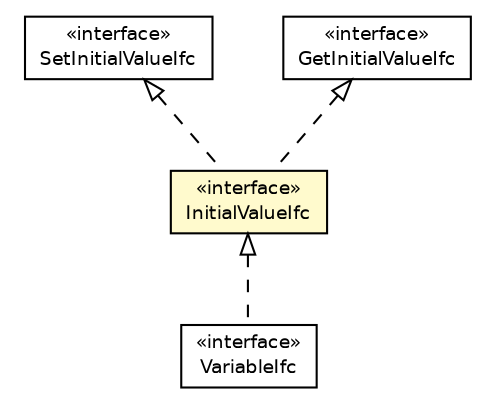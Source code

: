 #!/usr/local/bin/dot
#
# Class diagram 
# Generated by UMLGraph version 5.4 (http://www.umlgraph.org/)
#

digraph G {
	edge [fontname="Helvetica",fontsize=10,labelfontname="Helvetica",labelfontsize=10];
	node [fontname="Helvetica",fontsize=10,shape=plaintext];
	nodesep=0.25;
	ranksep=0.5;
	// jsl.modeling.elements.variable.VariableIfc
	c102715 [label=<<table title="jsl.modeling.elements.variable.VariableIfc" border="0" cellborder="1" cellspacing="0" cellpadding="2" port="p" href="./VariableIfc.html">
		<tr><td><table border="0" cellspacing="0" cellpadding="1">
<tr><td align="center" balign="center"> &#171;interface&#187; </td></tr>
<tr><td align="center" balign="center"> VariableIfc </td></tr>
		</table></td></tr>
		</table>>, URL="./VariableIfc.html", fontname="Helvetica", fontcolor="black", fontsize=9.0];
	// jsl.modeling.elements.variable.SetInitialValueIfc
	c102720 [label=<<table title="jsl.modeling.elements.variable.SetInitialValueIfc" border="0" cellborder="1" cellspacing="0" cellpadding="2" port="p" href="./SetInitialValueIfc.html">
		<tr><td><table border="0" cellspacing="0" cellpadding="1">
<tr><td align="center" balign="center"> &#171;interface&#187; </td></tr>
<tr><td align="center" balign="center"> SetInitialValueIfc </td></tr>
		</table></td></tr>
		</table>>, URL="./SetInitialValueIfc.html", fontname="Helvetica", fontcolor="black", fontsize=9.0];
	// jsl.modeling.elements.variable.InitialValueIfc
	c102726 [label=<<table title="jsl.modeling.elements.variable.InitialValueIfc" border="0" cellborder="1" cellspacing="0" cellpadding="2" port="p" bgcolor="lemonChiffon" href="./InitialValueIfc.html">
		<tr><td><table border="0" cellspacing="0" cellpadding="1">
<tr><td align="center" balign="center"> &#171;interface&#187; </td></tr>
<tr><td align="center" balign="center"> InitialValueIfc </td></tr>
		</table></td></tr>
		</table>>, URL="./InitialValueIfc.html", fontname="Helvetica", fontcolor="black", fontsize=9.0];
	// jsl.modeling.elements.variable.GetInitialValueIfc
	c102730 [label=<<table title="jsl.modeling.elements.variable.GetInitialValueIfc" border="0" cellborder="1" cellspacing="0" cellpadding="2" port="p" href="./GetInitialValueIfc.html">
		<tr><td><table border="0" cellspacing="0" cellpadding="1">
<tr><td align="center" balign="center"> &#171;interface&#187; </td></tr>
<tr><td align="center" balign="center"> GetInitialValueIfc </td></tr>
		</table></td></tr>
		</table>>, URL="./GetInitialValueIfc.html", fontname="Helvetica", fontcolor="black", fontsize=9.0];
	//jsl.modeling.elements.variable.VariableIfc implements jsl.modeling.elements.variable.InitialValueIfc
	c102726:p -> c102715:p [dir=back,arrowtail=empty,style=dashed];
	//jsl.modeling.elements.variable.InitialValueIfc implements jsl.modeling.elements.variable.SetInitialValueIfc
	c102720:p -> c102726:p [dir=back,arrowtail=empty,style=dashed];
	//jsl.modeling.elements.variable.InitialValueIfc implements jsl.modeling.elements.variable.GetInitialValueIfc
	c102730:p -> c102726:p [dir=back,arrowtail=empty,style=dashed];
}

